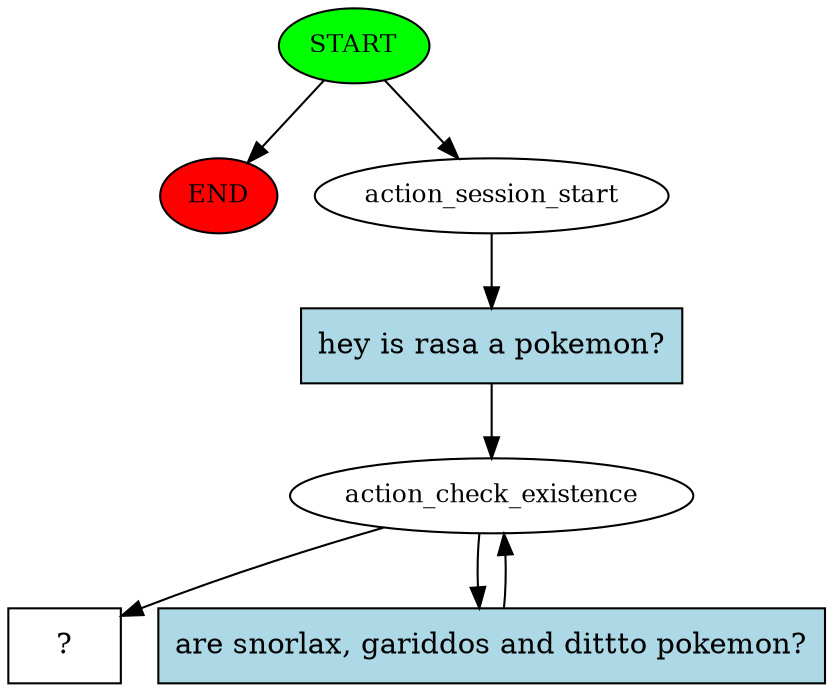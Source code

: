 digraph  {
0 [class="start active", fillcolor=green, fontsize=12, label=START, style=filled];
"-1" [class=end, fillcolor=red, fontsize=12, label=END, style=filled];
1 [class=active, fontsize=12, label=action_session_start];
2 [class=active, fontsize=12, label=action_check_existence];
5 [class="intent dashed active", label="  ?  ", shape=rect];
6 [class="intent active", fillcolor=lightblue, label="hey is rasa a pokemon?", shape=rect, style=filled];
7 [class="intent active", fillcolor=lightblue, label="are snorlax, gariddos and dittto pokemon?", shape=rect, style=filled];
0 -> "-1"  [class="", key=NONE, label=""];
0 -> 1  [class=active, key=NONE, label=""];
1 -> 6  [class=active, key=0];
2 -> 5  [class=active, key=NONE, label=""];
2 -> 7  [class=active, key=0];
6 -> 2  [class=active, key=0];
7 -> 2  [class=active, key=0];
}
